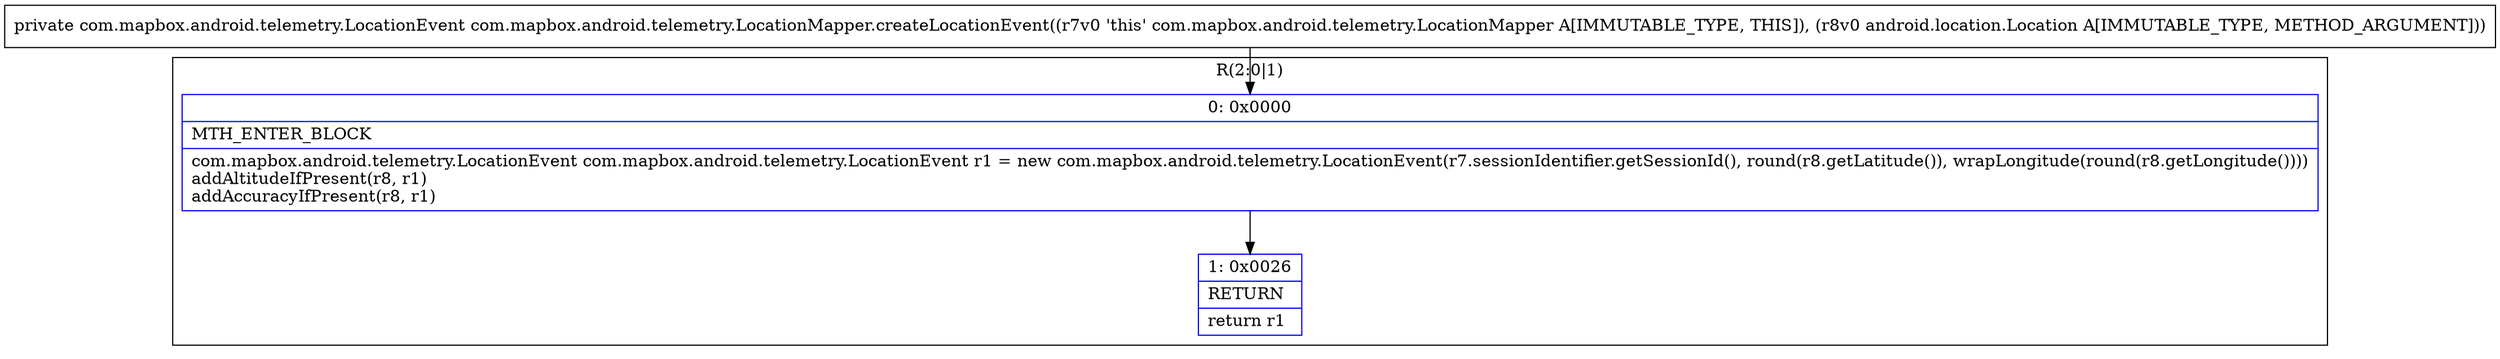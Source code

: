 digraph "CFG forcom.mapbox.android.telemetry.LocationMapper.createLocationEvent(Landroid\/location\/Location;)Lcom\/mapbox\/android\/telemetry\/LocationEvent;" {
subgraph cluster_Region_1957302925 {
label = "R(2:0|1)";
node [shape=record,color=blue];
Node_0 [shape=record,label="{0\:\ 0x0000|MTH_ENTER_BLOCK\l|com.mapbox.android.telemetry.LocationEvent com.mapbox.android.telemetry.LocationEvent r1 = new com.mapbox.android.telemetry.LocationEvent(r7.sessionIdentifier.getSessionId(), round(r8.getLatitude()), wrapLongitude(round(r8.getLongitude())))\laddAltitudeIfPresent(r8, r1)\laddAccuracyIfPresent(r8, r1)\l}"];
Node_1 [shape=record,label="{1\:\ 0x0026|RETURN\l|return r1\l}"];
}
MethodNode[shape=record,label="{private com.mapbox.android.telemetry.LocationEvent com.mapbox.android.telemetry.LocationMapper.createLocationEvent((r7v0 'this' com.mapbox.android.telemetry.LocationMapper A[IMMUTABLE_TYPE, THIS]), (r8v0 android.location.Location A[IMMUTABLE_TYPE, METHOD_ARGUMENT])) }"];
MethodNode -> Node_0;
Node_0 -> Node_1;
}

